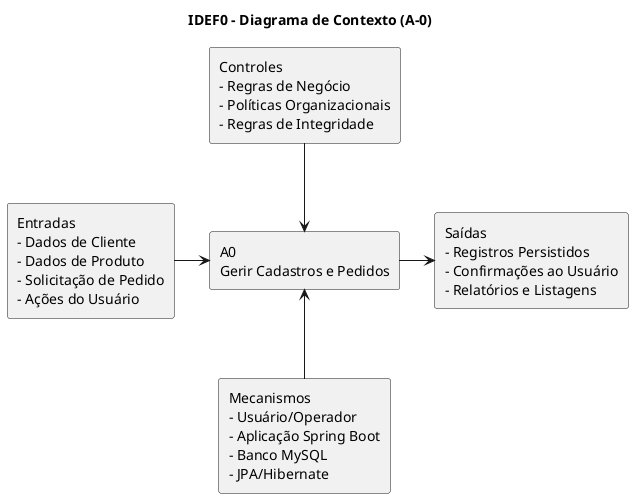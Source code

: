 @startuml
title IDEF0 - Diagrama de Contexto (A-0)

rectangle "A0\nGerir Cadastros e Pedidos" as A0

' Entradas (Input - esquerda, agrupadas)
rectangle "Entradas\n- Dados de Cliente\n- Dados de Produto\n- Solicitação de Pedido\n- Ações do Usuário" as I
I -right-> A0

' Controles (Cima, agrupados)
rectangle "Controles\n- Regras de Negócio\n- Políticas Organizacionais\n- Regras de Integridade" as C
C -down-> A0

' Mecanismos (Baixo, agrupados)
rectangle "Mecanismos\n- Usuário/Operador\n- Aplicação Spring Boot\n- Banco MySQL\n- JPA/Hibernate" as M
M -up-> A0

' Saídas (Output - direita, agrupadas)
rectangle "Saídas\n- Registros Persistidos\n- Confirmações ao Usuário\n- Relatórios e Listagens" as O
A0 -right-> O

@enduml
